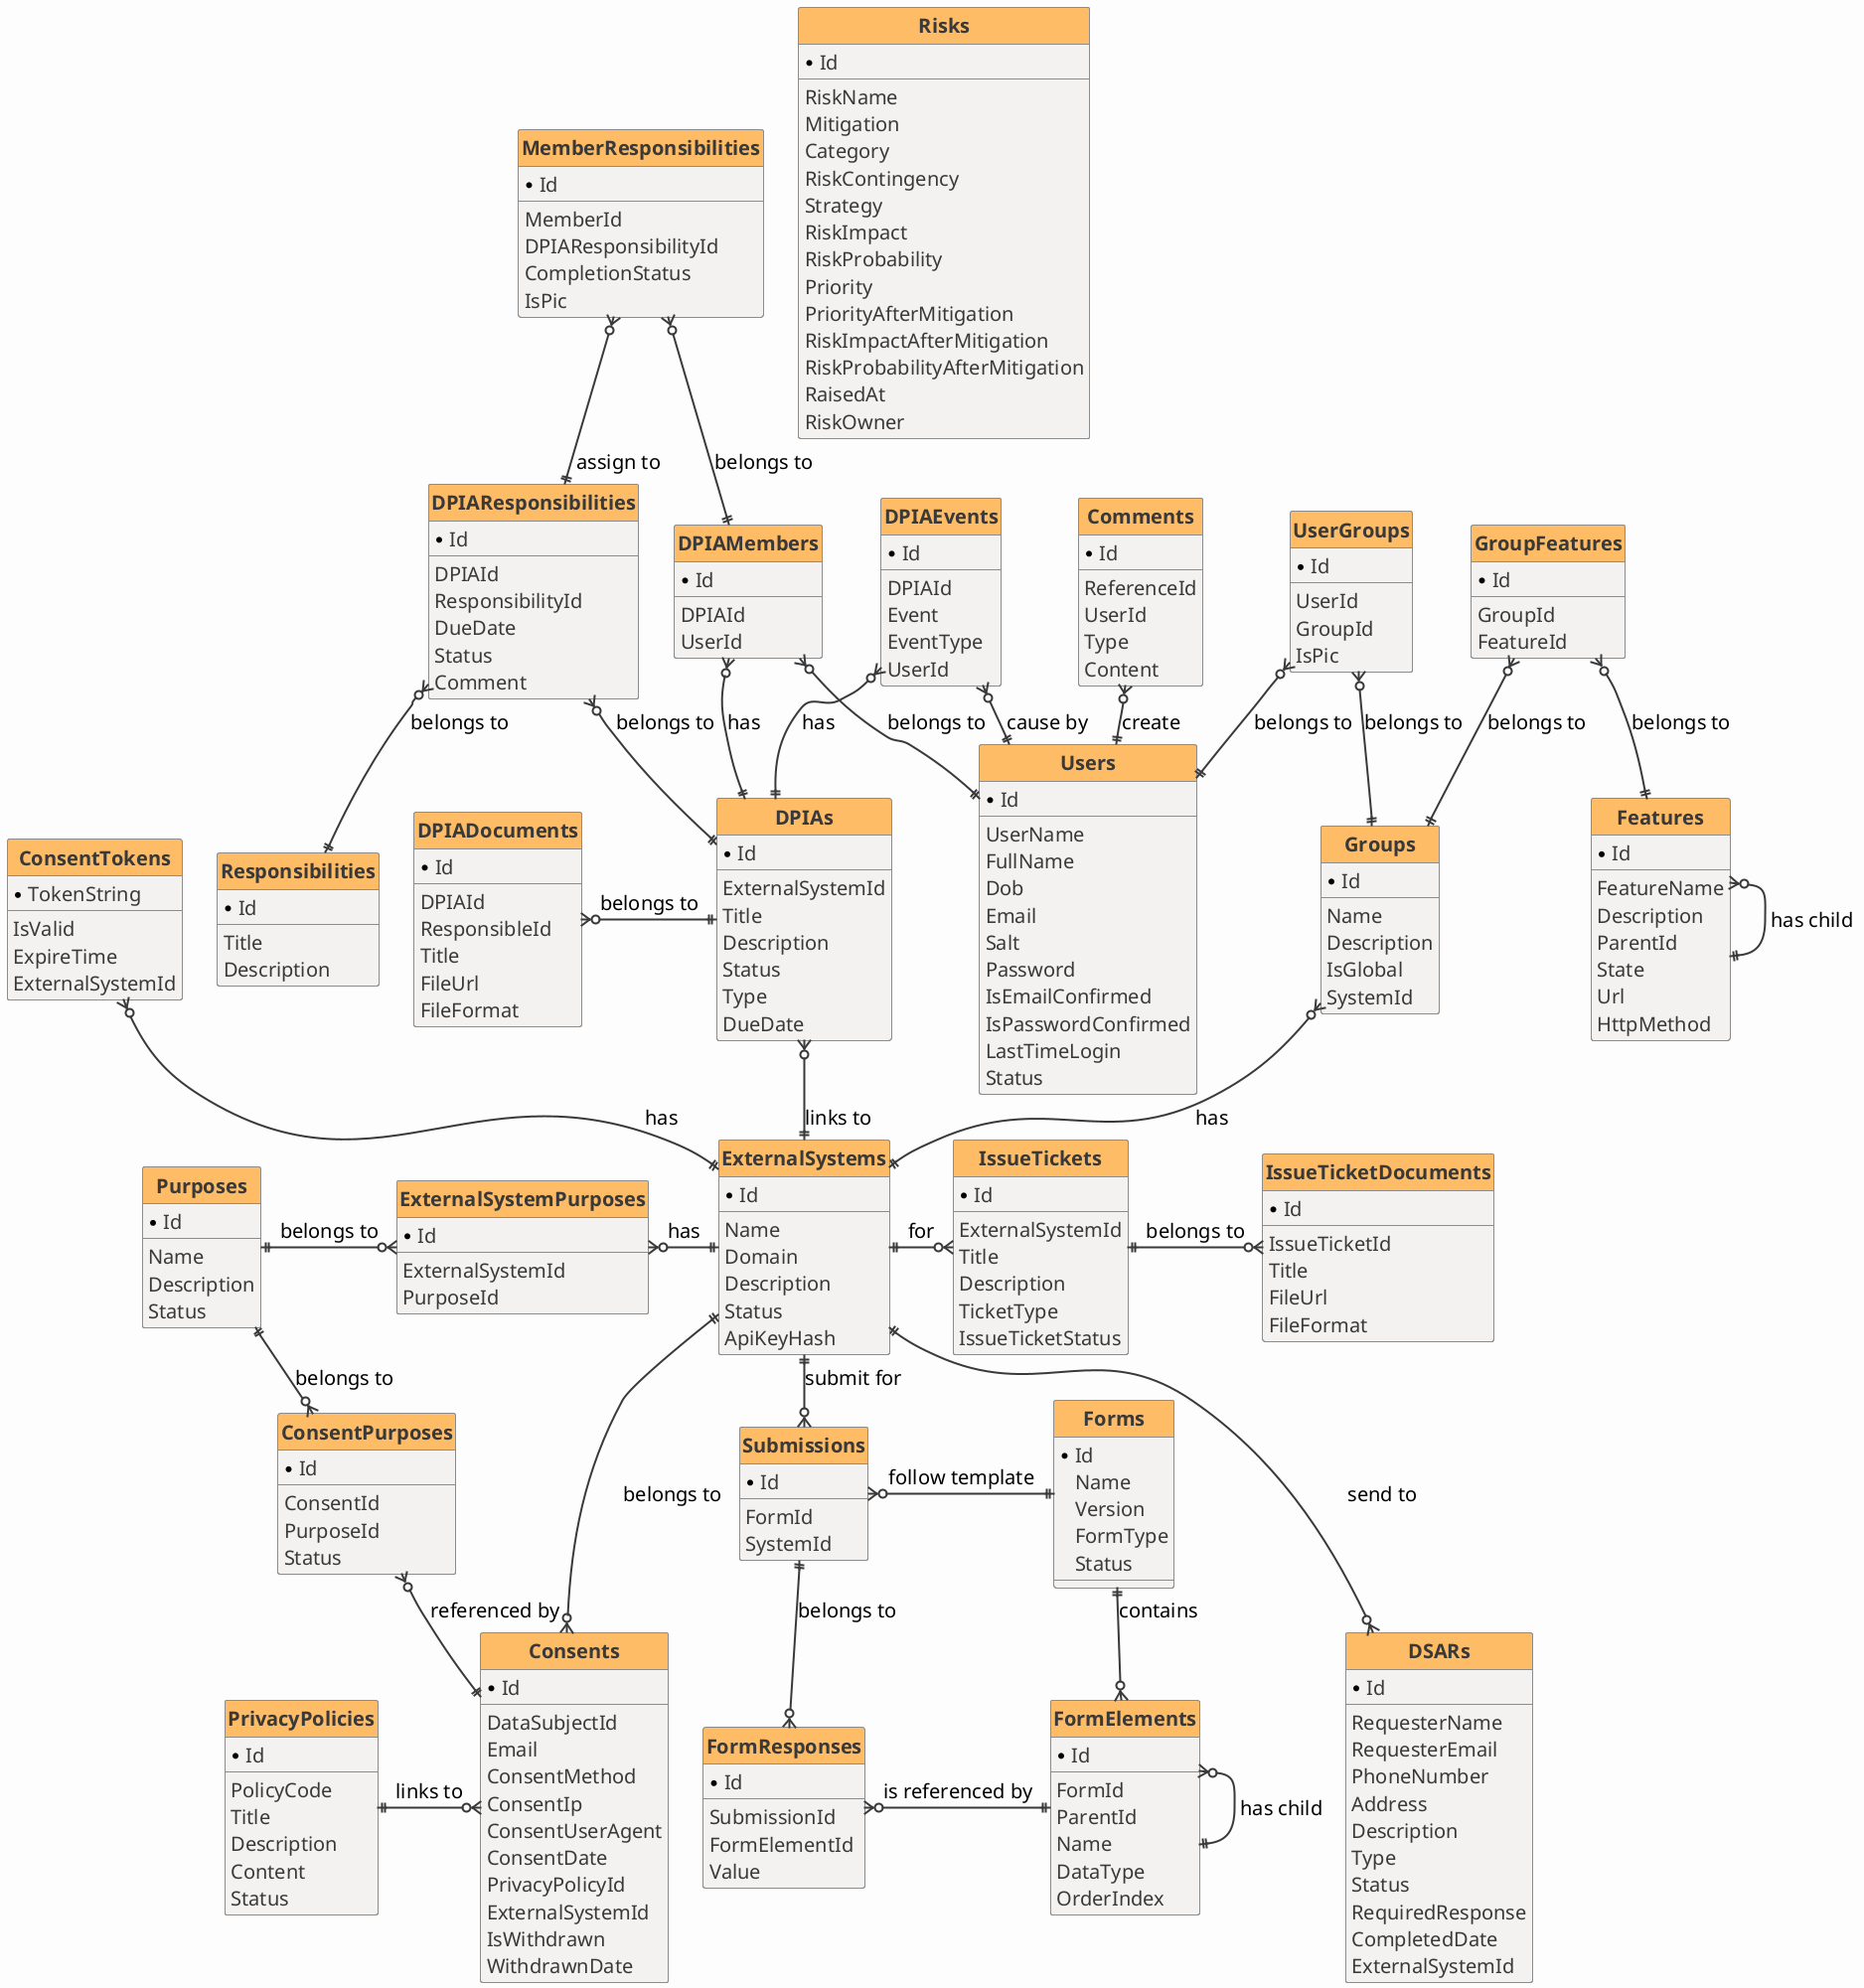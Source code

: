 @startuml
hide circle
top to bottom direction
skinparam packageStyle rectangle
'skinparam defaultTextAlignment center
'skinparam linetype ortho
' skinparam nodesep 20
skinparam ranksep 10
skinparam DefaultFontSize 20
skinparam defaultFontName Arial
skinparam backgroundColor #FDFDFD               
skinparam classBackgroundColor #F3F2F1       
skinparam ClassHeaderBackgroundColor  #FFBC66  
skinparam classBorderColor #8C8C8C          
skinparam ClassBorderThickness 1    
skinparam classFontColor #000000 
skinparam ClassAttributeFontColor #393939
skinparam classFontStyle bold
skinparam ArrowColor #393939         
skinparam ArrowThickness 2         
' =======================
' Entities (no timestamps or audit)
' =======================

entity "Comments" as Comments  {
  * Id 
  --
  ReferenceId  
  UserId   
  Type  
  Content  
}

entity "ConsentPurposes" as ConsentPurposes {
  * Id   
  --
  ConsentId  
  PurposeId  
  Status  
}

entity "Consents" as Consents {
  * Id   
  --
  DataSubjectId  
  Email  
  ConsentMethod  
  ConsentIp  
  ConsentUserAgent  
  ConsentDate  
  PrivacyPolicyId  
  ExternalSystemId  
  IsWithdrawn  
  WithdrawnDate  
}

entity "ConsentTokens" as ConsentTokens {
  * TokenString  
  --
  IsValid  
  ExpireTime  
  ExternalSystemId  
}

entity "DPIADocuments" as DPIADocuments {
  * Id   
  --
  DPIAId  
  ResponsibleId  
  Title 
  FileUrl  
  FileFormat  
}

entity "DPIAEvents" as DPIAEvents {
  * Id   
  --
  DPIAId  
  Event  
  EventType  
  UserId  
}

entity "DPIAMembers" as DPIAMembers {
  * Id   
  --
  DPIAId  
  UserId  
}

entity "DPIAResponsibilities" as DPIAResponsibilities {
  * Id   
  --
  DPIAId  
  ResponsibilityId  
  DueDate  
  Status  
  Comment  
}

entity "DPIAs" as DPIAs {
  * Id   
  --
  ExternalSystemId  
  Title  
  Description  
  Status  
  Type  
  DueDate  
}

entity "DSARs" as DSARs {
  * Id   
  --
  RequesterName  
  RequesterEmail  
  PhoneNumber  
  Address  
  Description  
  Type  
  Status  
  RequiredResponse  
  CompletedDate  
  ExternalSystemId  
}

entity "ExternalSystemPurposes" as ExternalSystemPurposes {
  * Id   
  --
  ExternalSystemId  
  PurposeId  
}

entity "ExternalSystems" as ExternalSystems {
  * Id   
  --
  Name  
  Domain
  Description  
  Status  
  ApiKeyHash  
}

entity "Features" as Features {
  * Id   
  --
  FeatureName  
  Description  
  ParentId  
  State  
  Url  
  HttpMethod  
}

together {
  entity "FormElements" as FormElements {
    * Id   
    --
    FormId  
    ParentId  
    Name  
    DataType  
    OrderIndex  
    }

    entity "FormResponses" as FormResponses {
    * Id   
    --
    SubmissionId  
    FormElementId  
    Value  
    }

    entity "Forms" as Forms {
      * Id  
      Name  
      Version  
      FormType  
      Status  
    }
}


entity "GroupFeatures" as GroupFeatures {
  * Id   
  --
  GroupId  
  FeatureId  
}

entity "Groups" as Groups {
  * Id   
  --
  Name  
  Description  
  IsGlobal  
  SystemId  
}

entity "IssueTicketDocuments" as IssueTicketDocuments {
  * Id  
  --
  IssueTicketId  
  Title 
  FileUrl  
  FileFormat  
}

entity "IssueTickets" as IssueTickets {
  * Id   
  --
  ExternalSystemId  
  Title  
  Description  
  TicketType  
  IssueTicketStatus  
}

entity "MemberResponsibilities" as MemberResponsibilities {
  * Id   
  --
  MemberId  
  DPIAResponsibilityId  
  CompletionStatus  
  IsPic  
}

entity "PrivacyPolicies" as PrivacyPolicies {
  * Id   
  --
  PolicyCode  
  Title  
  Description  
  Content  
  Status  
}

entity "Purposes" as Purposes {
  * Id   
  --
  Name  
  Description  
  Status  
}

entity "Responsibilities" as Responsibilities {
  * Id  
  --
  Title  
  Description  
}

entity "Risks" as Risks {
  * Id    
  --
  RiskName  
  Mitigation  
  Category  
  RiskContingency  
  Strategy  
  RiskImpact  
  RiskProbability  
  Priority  
  PriorityAfterMitigation  
  RiskImpactAfterMitigation  
  RiskProbabilityAfterMitigation  
  RaisedAt  
  RiskOwner  
}

entity "Submissions" as Submissions {
  * Id    
  --
  FormId  
  SystemId  
}

entity "UserGroups" as UserGroups {
  * Id   
  --
  UserId  
  GroupId  
  IsPic  
}

entity "Users" as Users {
  * Id   
  --
  UserName  
  FullName  
  Dob  
  Email  
  Salt  
  Password  
  IsEmailConfirmed  
  IsPasswordConfirmed  
  LastTimeLogin  
  Status  
}

' =======================
' Relationships
' =======================

Comments }o--|| Users : create

ConsentPurposes }o-r-|| Consents : referenced by
ConsentPurposes }o-u-|| Purposes : belongs to

ConsentTokens }o--|| ExternalSystems : has
Consents }o-u-|| ExternalSystems : belongs to
Consents }o-l-|| PrivacyPolicies : links to

DPIADocuments }o-r-|| DPIAs : belongs to

DPIAEvents }o--|| DPIAs : has
DPIAEvents }o--|| Users : cause by

DPIAMembers }o--|| DPIAs : has
DPIAMembers }o--|| Users : belongs to

DPIAResponsibilities }o--|| DPIAs : belongs to
DPIAResponsibilities }o--|| Responsibilities : belongs to

DPIAs }o--|| ExternalSystems : links to

DSARs }o--u-|| ExternalSystems : send to

ExternalSystemPurposes }o-r-|| ExternalSystems : has
ExternalSystemPurposes }o-l-|| Purposes : belongs to

Features }o--|| Features : has child

FormElements }o--|| FormElements : has child
FormElements }o-u-|| Forms : contains

FormResponses }o-r-|| FormElements : is referenced by
FormResponses }o-u-|| Submissions : belongs to

GroupFeatures }o--|| Groups : belongs to
GroupFeatures }o--|| Features : belongs to

Groups }o--|| ExternalSystems : has

IssueTicketDocuments }o-l-|| IssueTickets : belongs to

IssueTickets }o-l-|| ExternalSystems : for

MemberResponsibilities }o--|| DPIAMembers : belongs to
MemberResponsibilities }o--|| DPIAResponsibilities : assign to

Submissions }o-l-|| ExternalSystems : submit for
Submissions }o-r-|| Forms : follow template

UserGroups }o--|| Groups : belongs to
UserGroups }o--|| Users : belongs to

IssueTickets -[hidden]-> Submissions
 Submissions -[hidden]-> Consents
@enduml
